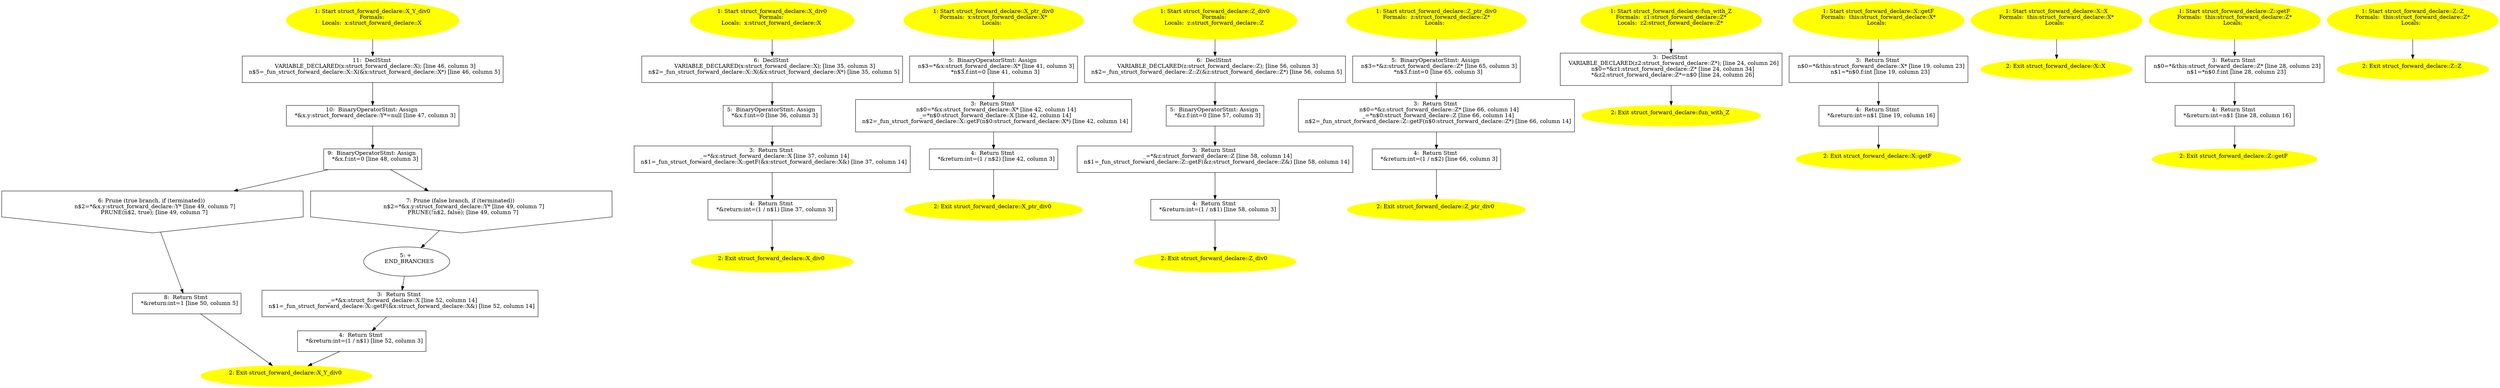 /* @generated */
digraph cfg {
"X_Y_div0#struct_forward_declare#1.5a34dbeba09cf855_1" [label="1: Start struct_forward_declare::X_Y_div0\nFormals: \nLocals:  x:struct_forward_declare::X \n  " color=yellow style=filled]
	

	 "X_Y_div0#struct_forward_declare#1.5a34dbeba09cf855_1" -> "X_Y_div0#struct_forward_declare#1.5a34dbeba09cf855_11" ;
"X_Y_div0#struct_forward_declare#1.5a34dbeba09cf855_2" [label="2: Exit struct_forward_declare::X_Y_div0 \n  " color=yellow style=filled]
	

"X_Y_div0#struct_forward_declare#1.5a34dbeba09cf855_3" [label="3:  Return Stmt \n   _=*&x:struct_forward_declare::X [line 52, column 14]\n  n$1=_fun_struct_forward_declare::X::getF(&x:struct_forward_declare::X&) [line 52, column 14]\n " shape="box"]
	

	 "X_Y_div0#struct_forward_declare#1.5a34dbeba09cf855_3" -> "X_Y_div0#struct_forward_declare#1.5a34dbeba09cf855_4" ;
"X_Y_div0#struct_forward_declare#1.5a34dbeba09cf855_4" [label="4:  Return Stmt \n   *&return:int=(1 / n$1) [line 52, column 3]\n " shape="box"]
	

	 "X_Y_div0#struct_forward_declare#1.5a34dbeba09cf855_4" -> "X_Y_div0#struct_forward_declare#1.5a34dbeba09cf855_2" ;
"X_Y_div0#struct_forward_declare#1.5a34dbeba09cf855_5" [label="5: + \n   END_BRANCHES\n " ]
	

	 "X_Y_div0#struct_forward_declare#1.5a34dbeba09cf855_5" -> "X_Y_div0#struct_forward_declare#1.5a34dbeba09cf855_3" ;
"X_Y_div0#struct_forward_declare#1.5a34dbeba09cf855_6" [label="6: Prune (true branch, if (terminated)) \n   n$2=*&x.y:struct_forward_declare::Y* [line 49, column 7]\n  PRUNE(n$2, true); [line 49, column 7]\n " shape="invhouse"]
	

	 "X_Y_div0#struct_forward_declare#1.5a34dbeba09cf855_6" -> "X_Y_div0#struct_forward_declare#1.5a34dbeba09cf855_8" ;
"X_Y_div0#struct_forward_declare#1.5a34dbeba09cf855_7" [label="7: Prune (false branch, if (terminated)) \n   n$2=*&x.y:struct_forward_declare::Y* [line 49, column 7]\n  PRUNE(!n$2, false); [line 49, column 7]\n " shape="invhouse"]
	

	 "X_Y_div0#struct_forward_declare#1.5a34dbeba09cf855_7" -> "X_Y_div0#struct_forward_declare#1.5a34dbeba09cf855_5" ;
"X_Y_div0#struct_forward_declare#1.5a34dbeba09cf855_8" [label="8:  Return Stmt \n   *&return:int=1 [line 50, column 5]\n " shape="box"]
	

	 "X_Y_div0#struct_forward_declare#1.5a34dbeba09cf855_8" -> "X_Y_div0#struct_forward_declare#1.5a34dbeba09cf855_2" ;
"X_Y_div0#struct_forward_declare#1.5a34dbeba09cf855_9" [label="9:  BinaryOperatorStmt: Assign \n   *&x.f:int=0 [line 48, column 3]\n " shape="box"]
	

	 "X_Y_div0#struct_forward_declare#1.5a34dbeba09cf855_9" -> "X_Y_div0#struct_forward_declare#1.5a34dbeba09cf855_6" ;
	 "X_Y_div0#struct_forward_declare#1.5a34dbeba09cf855_9" -> "X_Y_div0#struct_forward_declare#1.5a34dbeba09cf855_7" ;
"X_Y_div0#struct_forward_declare#1.5a34dbeba09cf855_10" [label="10:  BinaryOperatorStmt: Assign \n   *&x.y:struct_forward_declare::Y*=null [line 47, column 3]\n " shape="box"]
	

	 "X_Y_div0#struct_forward_declare#1.5a34dbeba09cf855_10" -> "X_Y_div0#struct_forward_declare#1.5a34dbeba09cf855_9" ;
"X_Y_div0#struct_forward_declare#1.5a34dbeba09cf855_11" [label="11:  DeclStmt \n   VARIABLE_DECLARED(x:struct_forward_declare::X); [line 46, column 3]\n  n$5=_fun_struct_forward_declare::X::X(&x:struct_forward_declare::X*) [line 46, column 5]\n " shape="box"]
	

	 "X_Y_div0#struct_forward_declare#1.5a34dbeba09cf855_11" -> "X_Y_div0#struct_forward_declare#1.5a34dbeba09cf855_10" ;
"X_div0#struct_forward_declare#149.e860fd7462df24ba_1" [label="1: Start struct_forward_declare::X_div0\nFormals: \nLocals:  x:struct_forward_declare::X \n  " color=yellow style=filled]
	

	 "X_div0#struct_forward_declare#149.e860fd7462df24ba_1" -> "X_div0#struct_forward_declare#149.e860fd7462df24ba_6" ;
"X_div0#struct_forward_declare#149.e860fd7462df24ba_2" [label="2: Exit struct_forward_declare::X_div0 \n  " color=yellow style=filled]
	

"X_div0#struct_forward_declare#149.e860fd7462df24ba_3" [label="3:  Return Stmt \n   _=*&x:struct_forward_declare::X [line 37, column 14]\n  n$1=_fun_struct_forward_declare::X::getF(&x:struct_forward_declare::X&) [line 37, column 14]\n " shape="box"]
	

	 "X_div0#struct_forward_declare#149.e860fd7462df24ba_3" -> "X_div0#struct_forward_declare#149.e860fd7462df24ba_4" ;
"X_div0#struct_forward_declare#149.e860fd7462df24ba_4" [label="4:  Return Stmt \n   *&return:int=(1 / n$1) [line 37, column 3]\n " shape="box"]
	

	 "X_div0#struct_forward_declare#149.e860fd7462df24ba_4" -> "X_div0#struct_forward_declare#149.e860fd7462df24ba_2" ;
"X_div0#struct_forward_declare#149.e860fd7462df24ba_5" [label="5:  BinaryOperatorStmt: Assign \n   *&x.f:int=0 [line 36, column 3]\n " shape="box"]
	

	 "X_div0#struct_forward_declare#149.e860fd7462df24ba_5" -> "X_div0#struct_forward_declare#149.e860fd7462df24ba_3" ;
"X_div0#struct_forward_declare#149.e860fd7462df24ba_6" [label="6:  DeclStmt \n   VARIABLE_DECLARED(x:struct_forward_declare::X); [line 35, column 3]\n  n$2=_fun_struct_forward_declare::X::X(&x:struct_forward_declare::X*) [line 35, column 5]\n " shape="box"]
	

	 "X_div0#struct_forward_declare#149.e860fd7462df24ba_6" -> "X_div0#struct_forward_declare#149.e860fd7462df24ba_5" ;
"X_ptr_div0#struct_forward_declare.a5c80332fff13935_1" [label="1: Start struct_forward_declare::X_ptr_div0\nFormals:  x:struct_forward_declare::X*\nLocals:  \n  " color=yellow style=filled]
	

	 "X_ptr_div0#struct_forward_declare.a5c80332fff13935_1" -> "X_ptr_div0#struct_forward_declare.a5c80332fff13935_5" ;
"X_ptr_div0#struct_forward_declare.a5c80332fff13935_2" [label="2: Exit struct_forward_declare::X_ptr_div0 \n  " color=yellow style=filled]
	

"X_ptr_div0#struct_forward_declare.a5c80332fff13935_3" [label="3:  Return Stmt \n   n$0=*&x:struct_forward_declare::X* [line 42, column 14]\n  _=*n$0:struct_forward_declare::X [line 42, column 14]\n  n$2=_fun_struct_forward_declare::X::getF(n$0:struct_forward_declare::X*) [line 42, column 14]\n " shape="box"]
	

	 "X_ptr_div0#struct_forward_declare.a5c80332fff13935_3" -> "X_ptr_div0#struct_forward_declare.a5c80332fff13935_4" ;
"X_ptr_div0#struct_forward_declare.a5c80332fff13935_4" [label="4:  Return Stmt \n   *&return:int=(1 / n$2) [line 42, column 3]\n " shape="box"]
	

	 "X_ptr_div0#struct_forward_declare.a5c80332fff13935_4" -> "X_ptr_div0#struct_forward_declare.a5c80332fff13935_2" ;
"X_ptr_div0#struct_forward_declare.a5c80332fff13935_5" [label="5:  BinaryOperatorStmt: Assign \n   n$3=*&x:struct_forward_declare::X* [line 41, column 3]\n  *n$3.f:int=0 [line 41, column 3]\n " shape="box"]
	

	 "X_ptr_div0#struct_forward_declare.a5c80332fff13935_5" -> "X_ptr_div0#struct_forward_declare.a5c80332fff13935_3" ;
"Z_div0#struct_forward_declare#162.744970cb2a0863ce_1" [label="1: Start struct_forward_declare::Z_div0\nFormals: \nLocals:  z:struct_forward_declare::Z \n  " color=yellow style=filled]
	

	 "Z_div0#struct_forward_declare#162.744970cb2a0863ce_1" -> "Z_div0#struct_forward_declare#162.744970cb2a0863ce_6" ;
"Z_div0#struct_forward_declare#162.744970cb2a0863ce_2" [label="2: Exit struct_forward_declare::Z_div0 \n  " color=yellow style=filled]
	

"Z_div0#struct_forward_declare#162.744970cb2a0863ce_3" [label="3:  Return Stmt \n   _=*&z:struct_forward_declare::Z [line 58, column 14]\n  n$1=_fun_struct_forward_declare::Z::getF(&z:struct_forward_declare::Z&) [line 58, column 14]\n " shape="box"]
	

	 "Z_div0#struct_forward_declare#162.744970cb2a0863ce_3" -> "Z_div0#struct_forward_declare#162.744970cb2a0863ce_4" ;
"Z_div0#struct_forward_declare#162.744970cb2a0863ce_4" [label="4:  Return Stmt \n   *&return:int=(1 / n$1) [line 58, column 3]\n " shape="box"]
	

	 "Z_div0#struct_forward_declare#162.744970cb2a0863ce_4" -> "Z_div0#struct_forward_declare#162.744970cb2a0863ce_2" ;
"Z_div0#struct_forward_declare#162.744970cb2a0863ce_5" [label="5:  BinaryOperatorStmt: Assign \n   *&z.f:int=0 [line 57, column 3]\n " shape="box"]
	

	 "Z_div0#struct_forward_declare#162.744970cb2a0863ce_5" -> "Z_div0#struct_forward_declare#162.744970cb2a0863ce_3" ;
"Z_div0#struct_forward_declare#162.744970cb2a0863ce_6" [label="6:  DeclStmt \n   VARIABLE_DECLARED(z:struct_forward_declare::Z); [line 56, column 3]\n  n$2=_fun_struct_forward_declare::Z::Z(&z:struct_forward_declare::Z*) [line 56, column 5]\n " shape="box"]
	

	 "Z_div0#struct_forward_declare#162.744970cb2a0863ce_6" -> "Z_div0#struct_forward_declare#162.744970cb2a0863ce_5" ;
"Z_ptr_div0#struct_forward_declare.ce600c6da403f28f_1" [label="1: Start struct_forward_declare::Z_ptr_div0\nFormals:  z:struct_forward_declare::Z*\nLocals:  \n  " color=yellow style=filled]
	

	 "Z_ptr_div0#struct_forward_declare.ce600c6da403f28f_1" -> "Z_ptr_div0#struct_forward_declare.ce600c6da403f28f_5" ;
"Z_ptr_div0#struct_forward_declare.ce600c6da403f28f_2" [label="2: Exit struct_forward_declare::Z_ptr_div0 \n  " color=yellow style=filled]
	

"Z_ptr_div0#struct_forward_declare.ce600c6da403f28f_3" [label="3:  Return Stmt \n   n$0=*&z:struct_forward_declare::Z* [line 66, column 14]\n  _=*n$0:struct_forward_declare::Z [line 66, column 14]\n  n$2=_fun_struct_forward_declare::Z::getF(n$0:struct_forward_declare::Z*) [line 66, column 14]\n " shape="box"]
	

	 "Z_ptr_div0#struct_forward_declare.ce600c6da403f28f_3" -> "Z_ptr_div0#struct_forward_declare.ce600c6da403f28f_4" ;
"Z_ptr_div0#struct_forward_declare.ce600c6da403f28f_4" [label="4:  Return Stmt \n   *&return:int=(1 / n$2) [line 66, column 3]\n " shape="box"]
	

	 "Z_ptr_div0#struct_forward_declare.ce600c6da403f28f_4" -> "Z_ptr_div0#struct_forward_declare.ce600c6da403f28f_2" ;
"Z_ptr_div0#struct_forward_declare.ce600c6da403f28f_5" [label="5:  BinaryOperatorStmt: Assign \n   n$3=*&z:struct_forward_declare::Z* [line 65, column 3]\n  *n$3.f:int=0 [line 65, column 3]\n " shape="box"]
	

	 "Z_ptr_div0#struct_forward_declare.ce600c6da403f28f_5" -> "Z_ptr_div0#struct_forward_declare.ce600c6da403f28f_3" ;
"fun_with_Z#struct_forward_declare.d708d356d0748993_1" [label="1: Start struct_forward_declare::fun_with_Z\nFormals:  z1:struct_forward_declare::Z*\nLocals:  z2:struct_forward_declare::Z* \n  " color=yellow style=filled]
	

	 "fun_with_Z#struct_forward_declare.d708d356d0748993_1" -> "fun_with_Z#struct_forward_declare.d708d356d0748993_3" ;
"fun_with_Z#struct_forward_declare.d708d356d0748993_2" [label="2: Exit struct_forward_declare::fun_with_Z \n  " color=yellow style=filled]
	

"fun_with_Z#struct_forward_declare.d708d356d0748993_3" [label="3:  DeclStmt \n   VARIABLE_DECLARED(z2:struct_forward_declare::Z*); [line 24, column 26]\n  n$0=*&z1:struct_forward_declare::Z* [line 24, column 34]\n  *&z2:struct_forward_declare::Z*=n$0 [line 24, column 26]\n " shape="box"]
	

	 "fun_with_Z#struct_forward_declare.d708d356d0748993_3" -> "fun_with_Z#struct_forward_declare.d708d356d0748993_2" ;
"getF#X#struct_forward_declare#(23.15dd2207cd05d172_1" [label="1: Start struct_forward_declare::X::getF\nFormals:  this:struct_forward_declare::X*\nLocals:  \n  " color=yellow style=filled]
	

	 "getF#X#struct_forward_declare#(23.15dd2207cd05d172_1" -> "getF#X#struct_forward_declare#(23.15dd2207cd05d172_3" ;
"getF#X#struct_forward_declare#(23.15dd2207cd05d172_2" [label="2: Exit struct_forward_declare::X::getF \n  " color=yellow style=filled]
	

"getF#X#struct_forward_declare#(23.15dd2207cd05d172_3" [label="3:  Return Stmt \n   n$0=*&this:struct_forward_declare::X* [line 19, column 23]\n  n$1=*n$0.f:int [line 19, column 23]\n " shape="box"]
	

	 "getF#X#struct_forward_declare#(23.15dd2207cd05d172_3" -> "getF#X#struct_forward_declare#(23.15dd2207cd05d172_4" ;
"getF#X#struct_forward_declare#(23.15dd2207cd05d172_4" [label="4:  Return Stmt \n   *&return:int=n$1 [line 19, column 16]\n " shape="box"]
	

	 "getF#X#struct_forward_declare#(23.15dd2207cd05d172_4" -> "getF#X#struct_forward_declare#(23.15dd2207cd05d172_2" ;
"X#X#struct_forward_declare#{10301.5e7cd564a01340a9_1" [label="1: Start struct_forward_declare::X::X\nFormals:  this:struct_forward_declare::X*\nLocals:  \n  " color=yellow style=filled]
	

	 "X#X#struct_forward_declare#{10301.5e7cd564a01340a9_1" -> "X#X#struct_forward_declare#{10301.5e7cd564a01340a9_2" ;
"X#X#struct_forward_declare#{10301.5e7cd564a01340a9_2" [label="2: Exit struct_forward_declare::X::X \n  " color=yellow style=filled]
	

"getF#Z#struct_forward_declare#(55.d77d2dfdba7ae365_1" [label="1: Start struct_forward_declare::Z::getF\nFormals:  this:struct_forward_declare::Z*\nLocals:  \n  " color=yellow style=filled]
	

	 "getF#Z#struct_forward_declare#(55.d77d2dfdba7ae365_1" -> "getF#Z#struct_forward_declare#(55.d77d2dfdba7ae365_3" ;
"getF#Z#struct_forward_declare#(55.d77d2dfdba7ae365_2" [label="2: Exit struct_forward_declare::Z::getF \n  " color=yellow style=filled]
	

"getF#Z#struct_forward_declare#(55.d77d2dfdba7ae365_3" [label="3:  Return Stmt \n   n$0=*&this:struct_forward_declare::Z* [line 28, column 23]\n  n$1=*n$0.f:int [line 28, column 23]\n " shape="box"]
	

	 "getF#Z#struct_forward_declare#(55.d77d2dfdba7ae365_3" -> "getF#Z#struct_forward_declare#(55.d77d2dfdba7ae365_4" ;
"getF#Z#struct_forward_declare#(55.d77d2dfdba7ae365_4" [label="4:  Return Stmt \n   *&return:int=n$1 [line 28, column 16]\n " shape="box"]
	

	 "getF#Z#struct_forward_declare#(55.d77d2dfdba7ae365_4" -> "getF#Z#struct_forward_declare#(55.d77d2dfdba7ae365_2" ;
"Z#Z#struct_forward_declare#{17147.69967d74877693b8_1" [label="1: Start struct_forward_declare::Z::Z\nFormals:  this:struct_forward_declare::Z*\nLocals:  \n  " color=yellow style=filled]
	

	 "Z#Z#struct_forward_declare#{17147.69967d74877693b8_1" -> "Z#Z#struct_forward_declare#{17147.69967d74877693b8_2" ;
"Z#Z#struct_forward_declare#{17147.69967d74877693b8_2" [label="2: Exit struct_forward_declare::Z::Z \n  " color=yellow style=filled]
	

}
